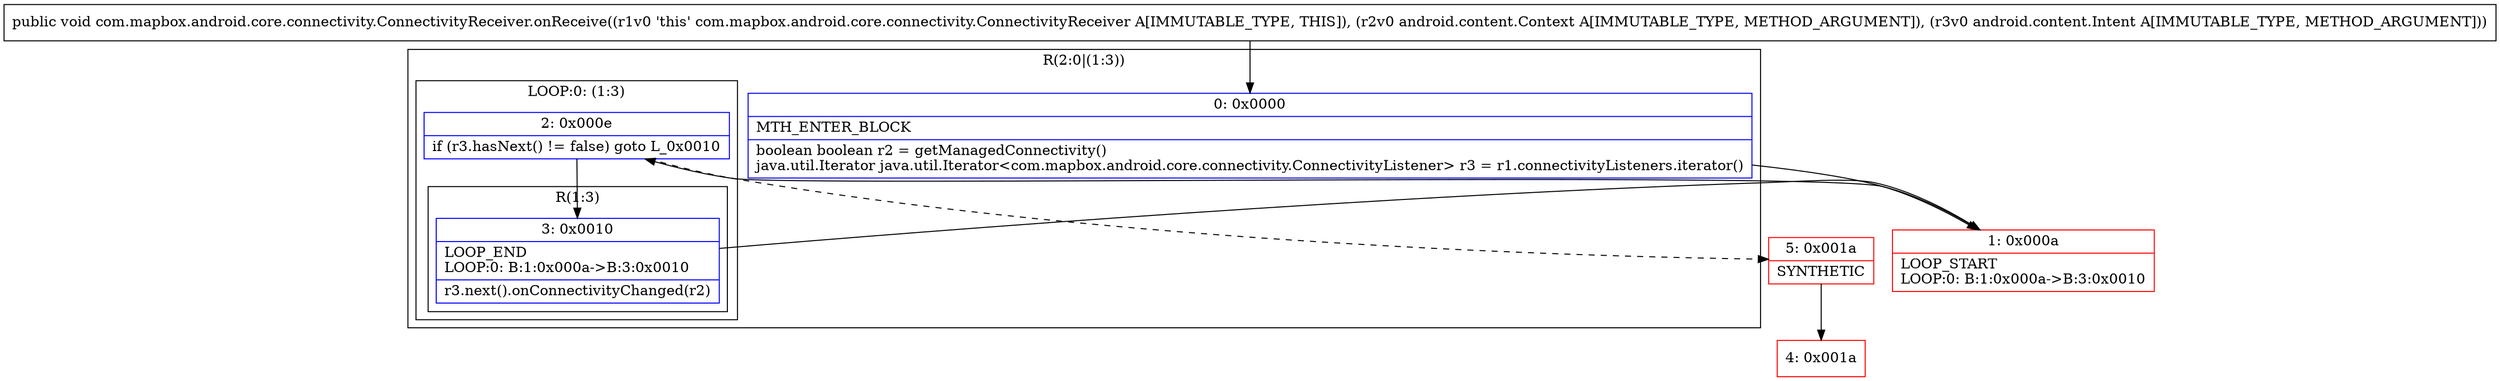 digraph "CFG forcom.mapbox.android.core.connectivity.ConnectivityReceiver.onReceive(Landroid\/content\/Context;Landroid\/content\/Intent;)V" {
subgraph cluster_Region_2035757589 {
label = "R(2:0|(1:3))";
node [shape=record,color=blue];
Node_0 [shape=record,label="{0\:\ 0x0000|MTH_ENTER_BLOCK\l|boolean boolean r2 = getManagedConnectivity()\ljava.util.Iterator java.util.Iterator\<com.mapbox.android.core.connectivity.ConnectivityListener\> r3 = r1.connectivityListeners.iterator()\l}"];
subgraph cluster_LoopRegion_1489528305 {
label = "LOOP:0: (1:3)";
node [shape=record,color=blue];
Node_2 [shape=record,label="{2\:\ 0x000e|if (r3.hasNext() != false) goto L_0x0010\l}"];
subgraph cluster_Region_134319904 {
label = "R(1:3)";
node [shape=record,color=blue];
Node_3 [shape=record,label="{3\:\ 0x0010|LOOP_END\lLOOP:0: B:1:0x000a\-\>B:3:0x0010\l|r3.next().onConnectivityChanged(r2)\l}"];
}
}
}
Node_1 [shape=record,color=red,label="{1\:\ 0x000a|LOOP_START\lLOOP:0: B:1:0x000a\-\>B:3:0x0010\l}"];
Node_4 [shape=record,color=red,label="{4\:\ 0x001a}"];
Node_5 [shape=record,color=red,label="{5\:\ 0x001a|SYNTHETIC\l}"];
MethodNode[shape=record,label="{public void com.mapbox.android.core.connectivity.ConnectivityReceiver.onReceive((r1v0 'this' com.mapbox.android.core.connectivity.ConnectivityReceiver A[IMMUTABLE_TYPE, THIS]), (r2v0 android.content.Context A[IMMUTABLE_TYPE, METHOD_ARGUMENT]), (r3v0 android.content.Intent A[IMMUTABLE_TYPE, METHOD_ARGUMENT])) }"];
MethodNode -> Node_0;
Node_0 -> Node_1;
Node_2 -> Node_3;
Node_2 -> Node_5[style=dashed];
Node_3 -> Node_1;
Node_1 -> Node_2;
Node_5 -> Node_4;
}

